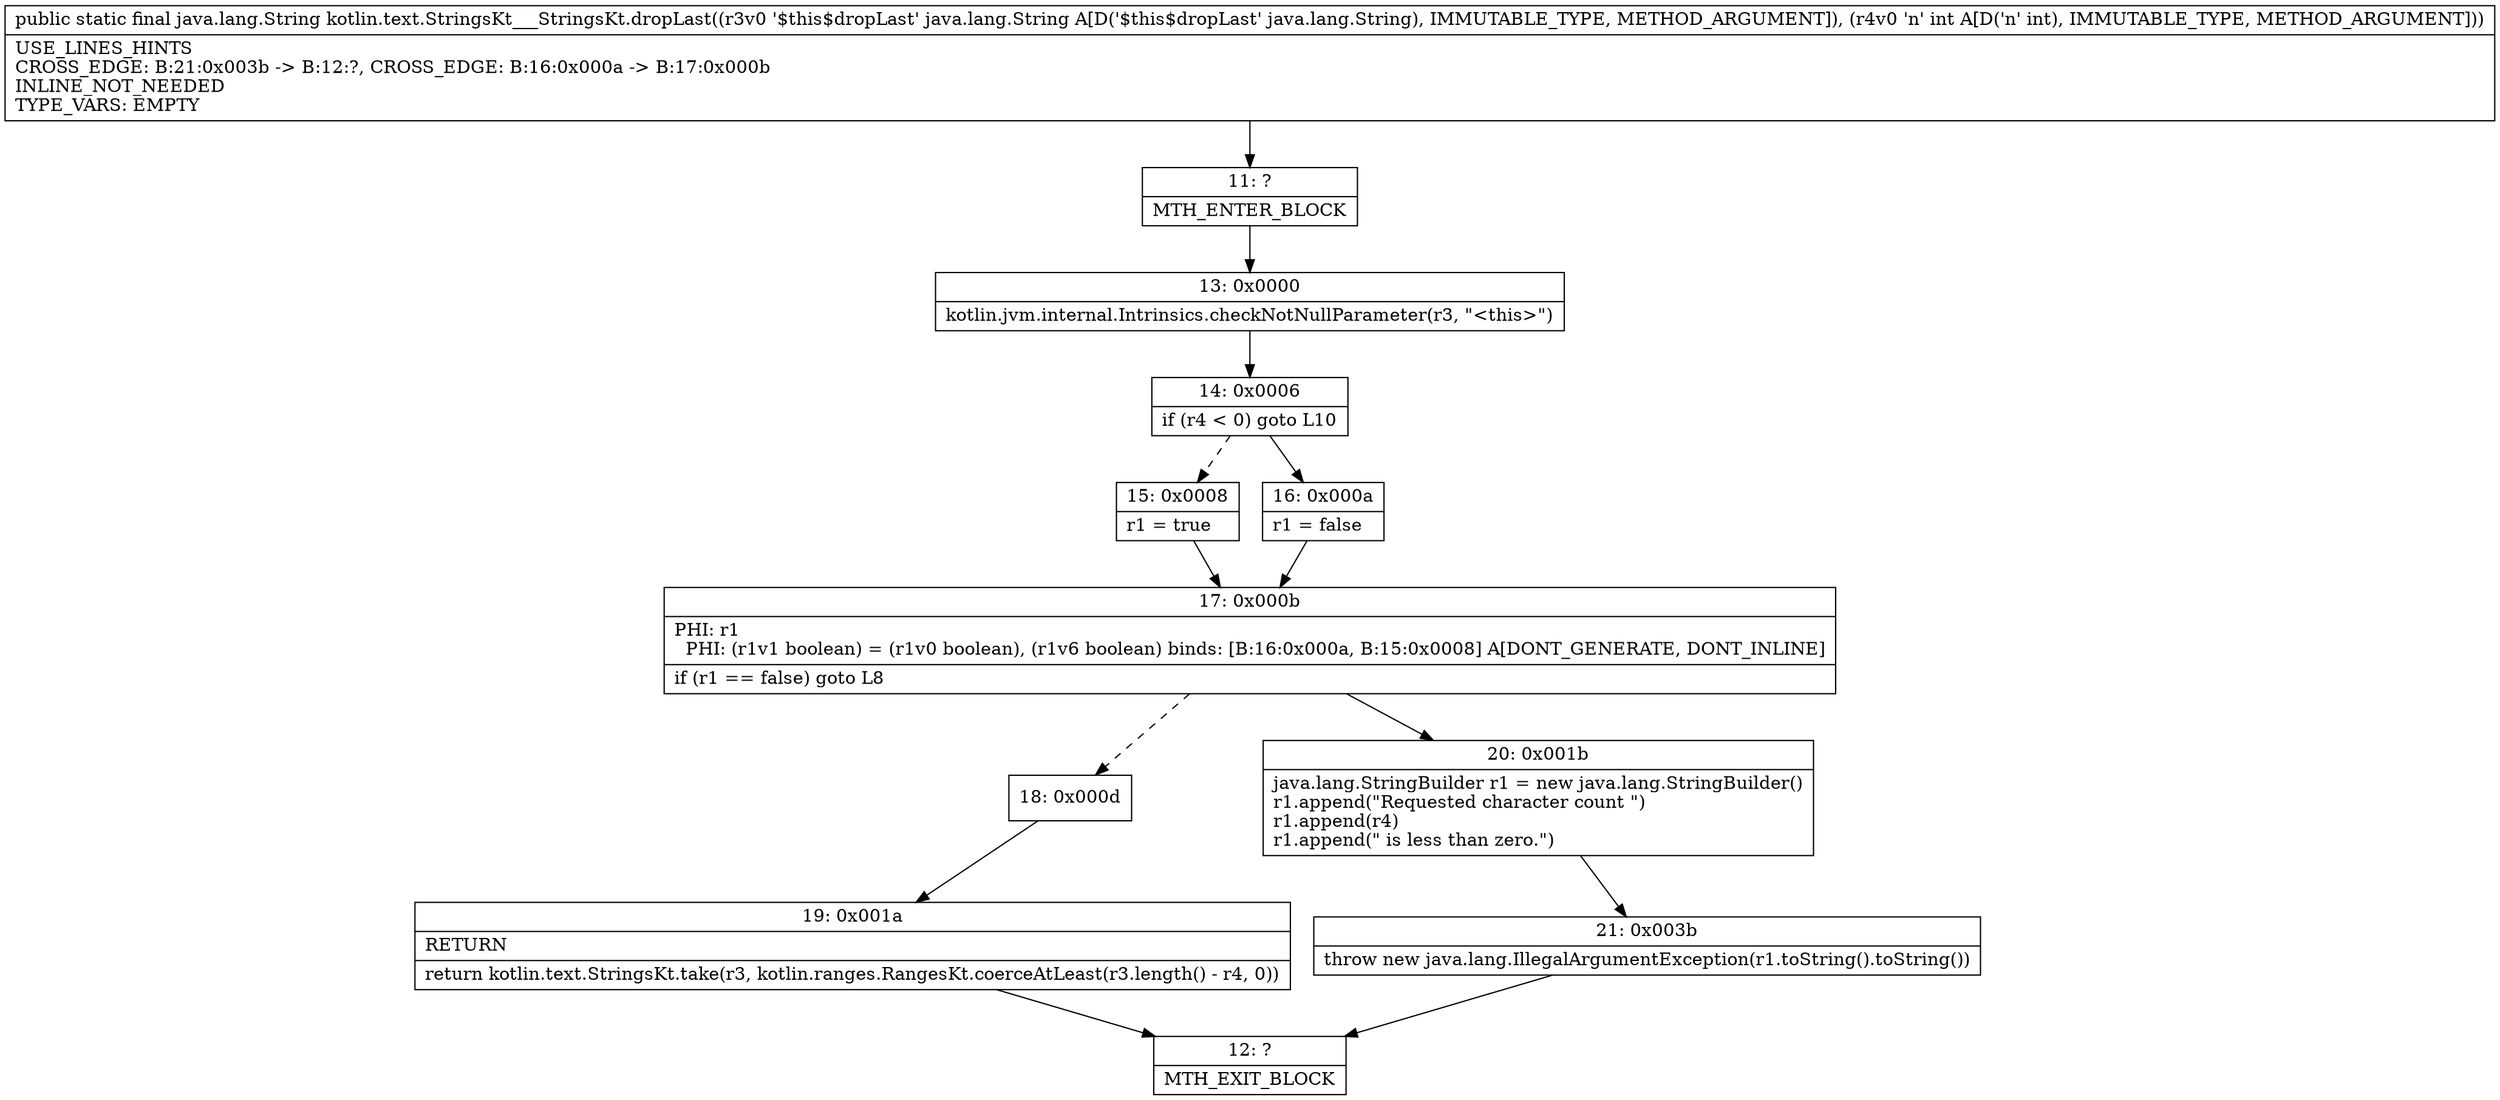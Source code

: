 digraph "CFG forkotlin.text.StringsKt___StringsKt.dropLast(Ljava\/lang\/String;I)Ljava\/lang\/String;" {
Node_11 [shape=record,label="{11\:\ ?|MTH_ENTER_BLOCK\l}"];
Node_13 [shape=record,label="{13\:\ 0x0000|kotlin.jvm.internal.Intrinsics.checkNotNullParameter(r3, \"\<this\>\")\l}"];
Node_14 [shape=record,label="{14\:\ 0x0006|if (r4 \< 0) goto L10\l}"];
Node_15 [shape=record,label="{15\:\ 0x0008|r1 = true\l}"];
Node_17 [shape=record,label="{17\:\ 0x000b|PHI: r1 \l  PHI: (r1v1 boolean) = (r1v0 boolean), (r1v6 boolean) binds: [B:16:0x000a, B:15:0x0008] A[DONT_GENERATE, DONT_INLINE]\l|if (r1 == false) goto L8\l}"];
Node_18 [shape=record,label="{18\:\ 0x000d}"];
Node_19 [shape=record,label="{19\:\ 0x001a|RETURN\l|return kotlin.text.StringsKt.take(r3, kotlin.ranges.RangesKt.coerceAtLeast(r3.length() \- r4, 0))\l}"];
Node_12 [shape=record,label="{12\:\ ?|MTH_EXIT_BLOCK\l}"];
Node_20 [shape=record,label="{20\:\ 0x001b|java.lang.StringBuilder r1 = new java.lang.StringBuilder()\lr1.append(\"Requested character count \")\lr1.append(r4)\lr1.append(\" is less than zero.\")\l}"];
Node_21 [shape=record,label="{21\:\ 0x003b|throw new java.lang.IllegalArgumentException(r1.toString().toString())\l}"];
Node_16 [shape=record,label="{16\:\ 0x000a|r1 = false\l}"];
MethodNode[shape=record,label="{public static final java.lang.String kotlin.text.StringsKt___StringsKt.dropLast((r3v0 '$this$dropLast' java.lang.String A[D('$this$dropLast' java.lang.String), IMMUTABLE_TYPE, METHOD_ARGUMENT]), (r4v0 'n' int A[D('n' int), IMMUTABLE_TYPE, METHOD_ARGUMENT]))  | USE_LINES_HINTS\lCROSS_EDGE: B:21:0x003b \-\> B:12:?, CROSS_EDGE: B:16:0x000a \-\> B:17:0x000b\lINLINE_NOT_NEEDED\lTYPE_VARS: EMPTY\l}"];
MethodNode -> Node_11;Node_11 -> Node_13;
Node_13 -> Node_14;
Node_14 -> Node_15[style=dashed];
Node_14 -> Node_16;
Node_15 -> Node_17;
Node_17 -> Node_18[style=dashed];
Node_17 -> Node_20;
Node_18 -> Node_19;
Node_19 -> Node_12;
Node_20 -> Node_21;
Node_21 -> Node_12;
Node_16 -> Node_17;
}


